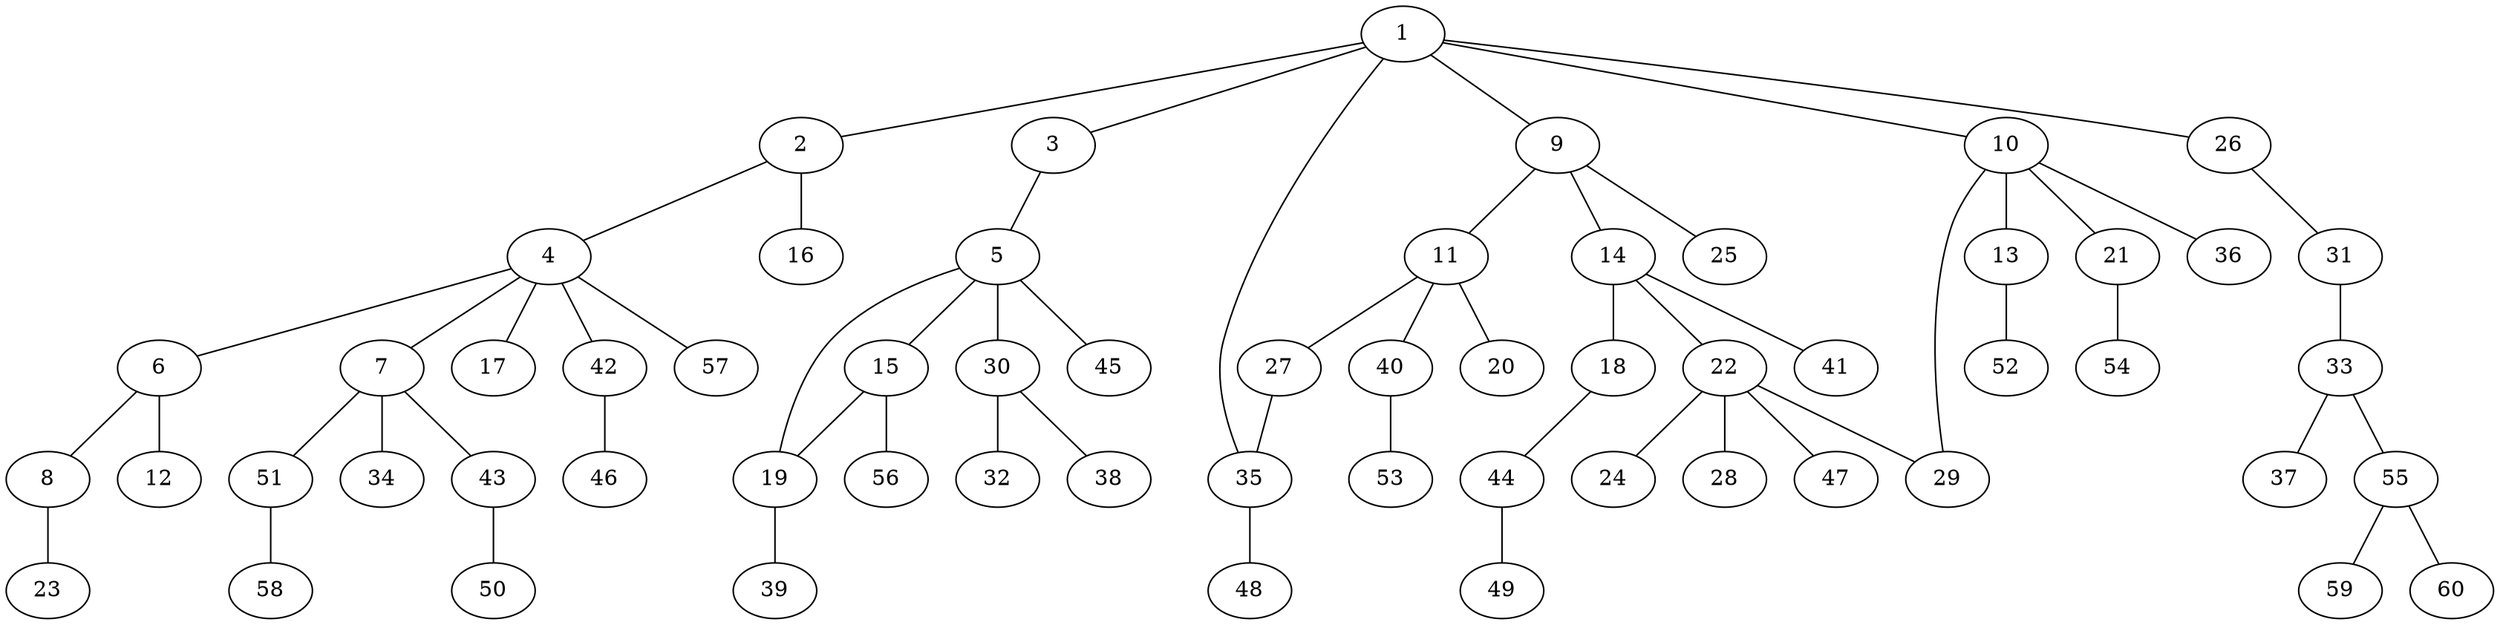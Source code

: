 graph graphname {1--2
1--3
1--9
1--10
1--26
1--35
2--4
2--16
3--5
4--6
4--7
4--17
4--42
4--57
5--15
5--19
5--30
5--45
6--8
6--12
7--34
7--43
7--51
8--23
9--11
9--14
9--25
10--13
10--21
10--29
10--36
11--20
11--27
11--40
13--52
14--18
14--22
14--41
15--19
15--56
18--44
19--39
21--54
22--24
22--28
22--29
22--47
26--31
27--35
30--32
30--38
31--33
33--37
33--55
35--48
40--53
42--46
43--50
44--49
51--58
55--59
55--60
}